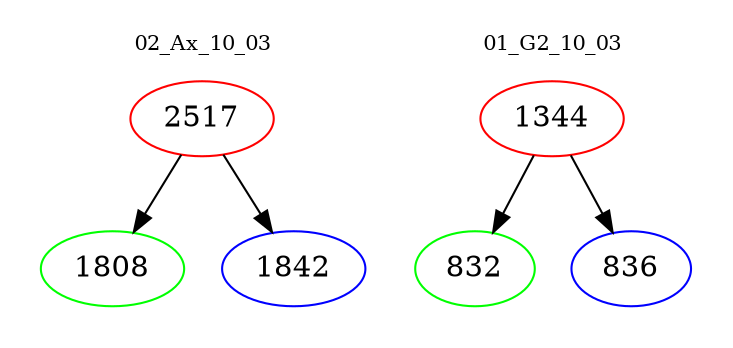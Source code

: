 digraph{
subgraph cluster_0 {
color = white
label = "02_Ax_10_03";
fontsize=10;
T0_2517 [label="2517", color="red"]
T0_2517 -> T0_1808 [color="black"]
T0_1808 [label="1808", color="green"]
T0_2517 -> T0_1842 [color="black"]
T0_1842 [label="1842", color="blue"]
}
subgraph cluster_1 {
color = white
label = "01_G2_10_03";
fontsize=10;
T1_1344 [label="1344", color="red"]
T1_1344 -> T1_832 [color="black"]
T1_832 [label="832", color="green"]
T1_1344 -> T1_836 [color="black"]
T1_836 [label="836", color="blue"]
}
}
